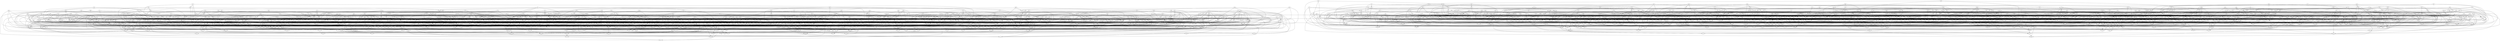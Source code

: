 digraph { 
zsx -> { lrs}
nvs -> { vjp}
rqb -> { gzc dzr}
xct -> { vrl}
kgf -> { vkl lcv}
ksn -> { vsq vkk}
vgz -> { spx rsd rtm ljj}
mzp -> { jmf cfn zpf}
lfd -> { lll nps bvl tgc}
pts -> { sgk kgd}
zcp -> { fqp}
zjc -> { kjf szz qkn pnn lnk}
rsb -> { trt rkd rcz lzj}
cpn -> { rdx dmt}
shs -> { qxs rdn pnm bcf}
vkx -> { lhr lvg xvg gxx}
xpn -> { bvb hxx jxp bdg}
jms -> { jzp ztv rhh qjc}
jlf -> { jcq gzv}
xbx -> { bng}
rvv -> { hsm mhp hgr jvm vkz jvr jbh}
clm -> { ltz}
kfx -> { nmm kvq cbl mhn}
zhn -> { tdl bxr khs ggp rkv}
lcd -> { tld zkd}
zxl -> { tkp fgx bvl qlt}
knm -> { tlj}
kdd -> { lhz pkq}
jlj -> { zqz hsm tmr}
fnn -> { gzk mjf brr}
mpc -> { bbk xcr sdj sxg tdd}
rpd -> { vhj ssx rhd zlx}
jvd -> { skg fns vph}
sdt -> { kvq}
pns -> { ltx xsm}
tbq -> { hnh pmc nxb qfj mts}
nvz -> { tjj ltx}
jqm -> { gvj vjj jvk rvf ckj}
lcz -> { zlx qdl}
cqd -> { hzr kgk mmc}
jvm -> { cml mqd sqm}
jfp -> { glz}
rqj -> { bxj fgn rxh}
gcb -> { ght zzg}
hfx -> { jld bnr}
cct -> { chv dml}
mkv -> { dkd}
gxx -> { vcf}
fmj -> { hrh tjj}
kfb -> { ccx zjs}
gsp -> { qrn tqb pzs nzp}
bdk -> { xcr}
zkm -> { xbg pmk dgd nvb vhs}
kkq -> { nxf srs sql zsx}
jff -> { skf}
xvb -> { cdr cfn}
xqm -> { bkg qbr hnb}
jbh -> { clm}
tkh -> { fqn qrv bxj}
snx -> { lbj nnl vht}
gvj -> { tmc bjl jlj}
ttj -> { rmk nhp btf rcr}
mcr -> { jnb rkv jgp qct}
cng -> { stf ctr kmv}
mhn -> { lll}
krk -> { ggx kvz tzh zdq}
rnh -> { mrq kct vqt lqd}
mzz -> { kxr sxp vzx tpb}
mqm -> { znm msl krz mxv}
gbk -> { tlz xqt xcx}
dph -> { xkc fmv}
vkv -> { hsb lbh}
rcm -> { knj mjn}
hlh -> { jpf sqg qbr}
zch -> { ktt pfb cpx}
sxg -> { tlq}
qqg -> { rsd vgd cbl qxv fjh}
mtq -> { hfx vzr pdp}
dlx -> { hvh sbj vmm xnc}
pvl -> { psg hbt}
fkx -> { xzj}
gtz -> { ldv xmt}
lpm -> { nqg plg cxg hdt rsk}
dbn -> { lhg zhc ssx}
spj -> { zgz bgg qdf fng}
glz -> { cmm dml zjd}
ssl -> { jxc}
ltn -> { nfr lcz tzf}
tbv -> { zjf pmg dxk gzx tzb}
lrr -> { hdh stn qcj rcm vdc}
mhs -> { qgf stj}
kfp -> { bjp hzt gqj}
sfm -> { xbg hcv kkc}
bbq -> { mcx tkp nzz}
vmm -> { jpm}
mlt -> { skn jkz tqr qkm}
kbm -> { prf fqp vcm}
lms -> { hbh tjl}
xvs -> { zqk}
lvc -> { sdg}
nrf -> { ddk ksn sgk}
kcj -> { xdp nzv pvd ctb}
glf -> { knp kbk xlv}
rzv -> { cfg}
pgt -> { knj hrh}
hkr -> { sfj ppr tpg}
pjg -> { rrb dgk qqq qkm}
bxq -> { mcc pjx gxc msl}
zmk -> { dzr nlm dtl nkb xpm}
jlc -> { bbn lnk gff fks jbn}
blf -> { rsq kfp hbd crd}
mqb -> { mtt stt bjl bzh}
tkk -> { ksc bzm}
hxd -> { gfb tvt dkj pxl}
lkl -> { bgk kbs qmm}
zds -> { jkt cbs drf nkz}
xkk -> { tfj njf}
hxv -> { lhb vsp nzf qmv}
qcb -> { dkq}
xkr -> { mvq fxb hzr ncx}
ngd -> { bbk zdc}
nfb -> { npl jsh tjb gss hgr bcq}
qtn -> { vzc sql gxs crg}
mqr -> { nzp hfs qmm tkh tgh}
xvr -> { jjn tzf pvj zdr fbh}
bqj -> { ddn hxx qsg qdl}
nzp -> { stb jbp}
qjc -> { jfj rhg}
sft -> { xkz njs}
hrq -> { jbf svr lsj qdb}
tcf -> { rkd tfq lcj}
khs -> { vst}
pvd -> { gms}
bbn -> { lfv fsq zvv sft}
dls -> { sdc bjn djf zbf}
dcc -> { qlf gms}
xvg -> { pxq}
jbb -> { pjd}
jbn -> { khd kht fkx}
kgd -> { tkp gnt}
kzx -> { rzf mkv bdr zlv}
xgz -> { dgd ncx}
jmh -> { cqv nzv lmh bdk}
kqd -> { nnm brs}
czr -> { tdv pjd lhr}
gms -> { zzg}
fnb -> { zff ffv mvg cmh hmg}
fsz -> { mxq gzx nfr sjx}
drt -> { hgq vgj tfp rhp}
zvb -> { zjs }
gff -> { dgk svr }
csv -> { qbr}
hhx -> { str}
hlt -> { khd zpr fbq lsj mpd}
xkg -> { xgz zrp smd}
vdd -> { cpx}
zjx -> { brr btm ggp hvg}
jkx -> { tcf mps mvs kvs}
hsg -> { rcb fgx njd sqb}
rql -> { vlk qrv hzs lvh gss}
frj -> { jff vdc}
bmq -> { mrv vjm xtj}
vpg -> { qgf vxt cml xhp}
vrx -> { nbb btm}
rth -> { jxc vlz grr mzt jhd}
zbf -> { rkd xjs kgl tdz}
fls -> { rvf nnl pvv csc}
xtn -> { fgv nst rkv lgf dmt}
xkc -> { zhc mkh}
mkn -> { fmq pjx vpg xkk}
lvg -> { vhs xvg qgk tdh}
xjt -> { ddn bcd cgk hfh}
hnh -> { jsk tht fcd}
fdq -> { rfc djz}
qvh -> { hsb lzd ltb}
kvs -> { njs jpm djr tll}
pfm -> { njf kcx lms smd}
cqg -> { tlj qhh}
bfq -> { cxf hcd lqx jlb lrr zkt}
cfg -> { qrn hvs}
pnm -> { ssx sxp zgh}
sbj -> { qjv dxd fnm}
nxf -> { zmf kbq hcd lfx}
qjr -> { vld xkz nmx}
lrn -> { hbd}
tft -> { fkq}
ncp -> { ntf dqt rpl zgz vqb}
nkp -> { plg cql ddz}
xlp -> { cpt rkd}
qcg -> { ttk mmh stf crj xvh}
bnr -> { zdc}
tht -> { rdp xzq}
rdn -> { gsv kzb xtm jrv pjt rct}
mvt -> { sdt jsk}
bfn -> { fkq fhl kgk}
pjt -> { ccn xzb}
qcr -> { dpc tzb}
vtr -> { hzt xsj ttx nbd xvr}
bjp -> { vrv}
sfj -> { qhh}
rrb -> { kdp hbr}
ctp -> { tlz rxt xdp ltn}
kqg -> { ndr zbf bkg bkt lqm}
tnn -> { vzx}
hxn -> { xvz}
tgb -> { htd qqj}
ddp -> { mxv bss vgh dkd vmm}
kcn -> { fkp fdq qqj lbj knm pkf}
zjq -> { vdg gql dsc}
lkf -> { kxn nvs mqm bfg}
lzz -> { xlv tgm stf tnn}
lgk -> { dkq hdb}
tdl -> { mdg xbp dtm qsb}
srs -> { jpl nvz}
ptc -> { xsj}
jls -> { xcr stv sxc vqn}
jdf -> { bbz jxn srf}
lng -> { hhx lpn tvt vfh}
bdc -> { dpc cpn kzf shr}
ldc -> { fmv msn dxv}
thv -> { mql mlg htj}
zrp -> { vsp}
qtg -> { tpb}
kkh -> { jpl ffk gbk jdj}
hbn -> { ffg nkd hhx}
qqq -> { vdd kqb}
qhh -> { msg}
dhj -> { gqr gqk fqd}
djh -> { bvp xjn hns rsk}
fbb -> { tcl vht}
kvl -> { cgx znm dxd}
tcl -> { mcc}
dms -> { kgd hhh brr fqj}
rvl -> { jrv}
kbk -> { vlz jbz}
kfq -> { njf tvv plc}
jqr -> { gqk ntc dsc bkg}
qfv -> { vxl vdz rsf}
gtk -> { rsq jff blh mcb}
ggp -> { xzn}
pbk -> { rkx gzj vld hcv gnm}
xcq -> { htq php xpr fxj}
qcf -> { qjc cvx ptc}
gqx -> { nkd rbt mcx hzt}
sdj -> { cdr dkj}
zkh -> { xmt qrs dxv xmh}
tlz -> { nlj}
xzn -> { cbl}
xfj -> { vrk xct jlb xdr}
qzz -> { nxl}
bkl -> { kht nzp qjv lbj}
nqg -> { hfh mxl vgv}
qmm -> { ckn jfp gnm zrp}
bfg -> { plc cmh fxx}
bzt -> { ldv xkc mjm}
ksp -> { clf jdf gkr zgv jgq}
vgh -> { qzz nvs gqk lqm}
xsp -> { qvz}
qdm -> { tjb xsh}
brm -> { sdt zjs rdb}
nrj -> { gql}
qxs -> { vrl gcb}
nvb -> { cpx}
bkq -> { vlf rmx zjh kdd gqm}
grs -> { kbs}
krn -> { nnm kkc fgp}
tbx -> { xtg}
qct -> { qjx}
htj -> { jpf dzr dsx}
pmb -> { jcb}
pvj -> { ffg}
xmh -> { xqt hhh}
bzh -> { bxj dqg}
pdr -> { skn dlr}
djk -> { fgn mth vjp}
fsh -> { rkd bkt nnp scz}
kqp -> { vrx dft xbx bpt}
gqm -> { hlh sqg csv}
bmp -> { mxg fbb kxq vnq}
zvf -> { xkm kht rhb qvr htd bfn jqg}
rkh -> { xkc vqn}
rvf -> { sfj}
tsx -> { pzs pvl jzf kqd tcp}
spm -> { pzm sft}
fgs -> { kqm rdf gvm}
mnq -> { qcf dms mtf bhh}
xjj -> { fms ztv cbb zfr bdk fxv}
qql -> { gtz tfz lkb mxk rpq xbx rhh}
qjj -> { gvx qnz dph}
ggg -> { rrk bkp xmt pmb}
vlf -> { cpd khg xlp}
mvn -> { dlt mjj}
gmb -> { bvl thz tht}
zjd -> { zvv}
ppc -> { gmb rrk kmv fcd}
vhx -> { njf gbn qrv}
kxc -> { sff}
bqc -> { lms vht pcc mvq}
bzn -> { zcp}
zll -> { bxj kxn xrm}
mbp -> { qqs ssl vrv lgz}
mpf -> { fjb rhd rdn pls}
cbq -> { cnj xvs}
jgp -> { pgt}
msk -> { bpf rdx pdp qsb}
prl -> { rkh mbl sld}
bzk -> { stj fnh}
jqg -> { nlg gql djj}
jld -> { ddk ttk zdc}
xdr -> { ctr}
kgl -> { vkz}
xsh -> { npm}
kld -> { bht cpx ntc khb}
trt -> { sgv}
qjd -> { jgp rcb}
kvf -> { bvp ffg}
rnt -> { zrx mcd pgk}
lmv -> { rsh kbs dsx}
sbk -> { kmv ddk pfj}
dss -> { zgz trt mps sds}
bdm -> { hbh hvz ckn rxp}
tbf -> { mxk lgz gnt xqb}
mqd -> { tlj pgk bnx}
nhf -> { mxq xbl kfb dfk bkh}
hqt -> { qxd jxp ngd shr qrs}
jnq -> { khn kvq bvb gzv}
bct -> { vjn lmb bnx lsc}
dsj -> { vkk hrh fjs}
pfx -> { dkd bnx dth}
ljj -> { ksp nzn ssl}
ztr -> { cnr}
qvz -> { fnr}
hll -> { qzz xgb jbb mkv glp xnc hbr}
tqr -> { psv tft ndr xhp}
vpb -> { trs rdf bmr vml}
vjj -> { rvk}
grz -> { rdb sdt nst}
rdb -> { tgc}
rld -> { llv hzs fkp}
kmr -> { ltc vhj hhh}
xgh -> { vfh lvc vrr pkh}
dgr -> { mnk tcp}
rqz -> { msx rxh jvd ztd}
fct -> { mlk vrr xff}
qgj -> { jds xzb}
btf -> { sff}
lsm -> { npm qsc jxs nng}
zkl -> { gbh pmb cfv}
dsr -> { kdp crs xzn jsf djj}
khj -> { rlk sqb tgc fvv sbc}
ghz -> { zlx jcb tmz}
ftv -> { bvb sxc rcm khs}
sgv -> { mnk zcp}
tmc -> { fmd qnr}
sxc -> { xsj}
nkk -> { fth ztr fnh kmd xtc}
rfg -> { kgk jzf fbq clm}
tdd -> { tld gbl jml}
jkz -> { zjd cct}
xfp -> { clf nvn hhq}
fqn -> { rvj zjd}
khg -> { tbx pxq}
fhl -> { npm cpq qbr xlg}
fvv -> { bcv jff bql lcd}
psb -> { kxn pgc fgp vpk dzp}
fnx -> { bgk tjb xnc rsz}
lpk -> { kvl qtt hpp mvs}
tkp -> { dpb lrn xbb}
ccn -> { fms str}
ltb -> { qsb dsj fmv}
vqg -> { vcm pgl lhr}
zdr -> { rdx gbl rdf}
phg -> { jcq jgm kbk}
nzn -> { hzx hhh jfj}
cfr -> { mml gzk qhz tfd}
mlb -> { zhj pxq}
zqf -> { kdm fxx vbp}
vxl -> { bxz dtg njd}
kzf -> { mpz}
fbq -> { qmv lfv}
sld -> { cvp zgv dtm}
grj -> { ntf jfp kbv msx}
gbn -> { vkl tlj smx}
vlk -> { zms fqd hlh zrx}
cbs -> { tdh mcd vcx}
kmn -> { sbc}
dxd -> { lrp}
rsc -> { gkr zmh bsl kmr glv rdp str}
tmr -> { xsd chv bqf}
gxs -> { mbc fjf glf}
mfg -> { djf vqg ntf}
fjb -> { hdt vkm}
rrr -> { hsb htq}
lsp -> { jqg gxx fmd krz}
vdz -> { bjx vzr dlt knp}
sgk -> { rct pbc}
xdp -> { qjj nnc hgq mxk}
nkh -> { fms}
prj -> { vst zfc nmj}
dqj -> { znn hlh fqd zkp rhs kbm}
khb -> { rhb fng}
vmr -> { rvf hcv bnq djx}
cpv -> { qfj}
xms -> { khg}
ntb -> { xlp pbl}
rsf -> { jbz mjn lcz}
pdp -> { gvx jcb}
cvp -> { plr}
bcv -> { jfj}
zrx -> { nnm qfj rzf}
xbg -> { nxl}
djx -> { njs lcv nzf}
rcz -> { mhs sqv vbg kdm hzr fhl}
tml -> { jgq nzv tzb fgs mjj hrh}
rpq -> { xjn nlj tps}
pcc -> { tbx lcv}
nrq -> { clx bnf chd prj xfr}
ntf -> { vcm qpb plk}
kxr -> { rng nps}
smd -> { grs tll}
crg -> { tzh bqj zkt}
dgd -> { rvk}
rlk -> { dmj sbc ztv}
smh -> { hnb}
hdk -> { qcr nzn xld mbc}
mjf -> { qcb dpb}
nbc -> { kzn dhf sms rzf}
zhb -> { gzc qqh vhx lcj}
khd -> { zrx rqb pgc ppr}
mms -> { jgm ggz}
csc -> { bxj lfh mpd}
fkd -> { hgn sfb rkx xsh smx}
jbp -> { qxj kqb}
hkq -> { hdh pjt gcb}
xvp -> { sdg pgt}
qvr -> { xkk pcc kxq}
xcc -> { ntb xjl stt vdg}
krt -> { xjf zqz zkp tdh}
bcx -> { xkc ggz}
ffv -> { ltz}
hcd -> { xkc}
bcq -> { qhh}
qqs -> { mjn}
znk -> { bjl lhr}
msn -> { dph}
mlm -> { bqb gqk}
kqs -> { dpb tnn}
xrx -> { nps fcd}
vgx -> { hzr lrp sfj}
jcb -> { bvl}
pph -> { xcp prj ffg mbt}
sfb -> { bnx kkc jqg}
gjr -> { mjj kvq}
nzd -> { xdx kmn xqc chd skf}
hzx -> { cnl krf}
fgx -> { dkp zvb}
xdj -> { kfb rbt tjj}
lqd -> { pzs vcf}
qgf -> { kqd zkj}
drf -> { brj}
bbz -> { fjf}
kqj -> { kqb clz fsk bgg}
dvj -> { vml jdf ffk mvt}
vst -> { qjx}
nrv -> { bxr vrv jzz sqb}
hvn -> { lrx hgr vxt vcm}
lcx -> { cnr pgl kvs krn}
hrf -> { rgq qvh vsk kzb}
pkt -> { phd xct vgb xbx}
dnz -> { jgm btm rdf flh}
vxs -> { jbh jfb kxn hmg}
zgc -> { nhp vzr bmr cvp msn xfj hxn njd}
lkb -> { vrv}
zkp -> { grs}
mzj -> { krf zgh mzt clx pts}
nlt -> { cxv jxn mcx}
lsc -> { pmk crc}
brl -> { fvp qvz kzn stb knm kkc}
qlt -> { qlf}
jkk -> { zjx sdg jrv php}
jqk -> { vsq lrs rng gxt}
tdz -> { vhs xpm}
fkp -> { zrp psv hvs}
gkr -> { tmz xvh fmv}
xtf -> { pkq lfv fkq}
ddf -> { qcb zfl qnn}
tnh -> { lmb qqq znn ncx}
gqj -> { mml sbc}
bvb -> { jxn}
nkd -> { dkj pvj}
tld -> { knj bdd}
bkt -> { qrn tcp}
vqt -> { spm tgb}
tbc -> { vlz zvb vck qcg}
dsx -> { lsb bnx}
gss -> { bnq}
fks -> { fqd hbh mhp}
xzg -> { jxp xmh qqs}
rct -> { jpl}
xlv -> { gbl}
cfv -> { qlf}
qvm -> { mlm bkg pkn}
xtc -> { cqb}
bjx -> { vgv}
lgb -> { jlj fsh clm fnm}
pcl -> { skg vfb qnr}
rcc -> { lvq mnk qdb bqb}
sfd -> { rtk mxl bhh xzb}
gcd -> { qsg qtg pfj}
bgg -> { vkz qrv}
xmj -> { lgr rcm scg cnn}
tqb -> { njf}
fqv -> { lrp skn zvv}
hfh -> { cbl nlj}
jxh -> { nvb}
sdc -> { plk tjl}
lql -> { dbn xfp jmf vtr nmm rhg}
fxb -> { rxz zqf zpr}
bdx -> { lqm ppr tjl qnr glp}
vqn -> { qlt}
nzt -> { kbq jds qsg jxp krf}
xkz -> { fnh tjl}
lhg -> { qct grq}
nhq -> { mcb xqc tmz xvb}
bbk -> { rfl ldv}
bjq -> { lzj pxt qqp hkr tfq}
rzj -> { cfg kqb vcf bgk}
xfr -> { pmd vrv qcb jlf}
rsl -> { lmg rdp qlf pjf}
rfl -> { cql jxc dkq jgm}
jzt -> { hnh mvb lmg sdx nzv}
zkd -> { qjc zfr}
bdg -> { rbt lmg}
zmh -> { dbh zlx xvh}
nmx -> { nvs dth gds pkq}
xsm -> { vhj nnf xzq}
nnl -> { qfj}
rpl -> { lnk tcl}
tlq -> { xvb ccn}
tbj -> { qss fmj bbz nkh}
nsd -> { lpn hhh}
znq -> { zgv hrf pjf vzz}
nrl -> { xsp zfd pkr}
mbl -> { ttk}
qjv -> { jgk}
qjs -> { pbl}
trs -> { gnh jff lss}
msx -> { qvz znl}
zfl -> { jcq}
dcd -> { crj hxn zlf qnn cgk pmd}
snz -> { xtr ltx vrr bdd}
mbt -> { frj bbz}
xpf -> { rjr}
bsk -> { zjl lsm dhj psg czx}
lzj -> { skn pcc sth}
npl -> { npm znk}
njb -> { tcl xbg kqb tkk}
mxt -> { vxl sxc nst jgd gbh}
vhs -> { xtg nlg}
kgk -> { qxj spm}
sdg -> { rvl}
rfc -> { lms tmc}
ghx -> { bzn hvs}
lhz -> { cnj}
pmc -> { ggz pgt lmg}
qjz -> { dml cml}
jzf -> { rzv lmb}
nfr -> { nbb dfk}
xff -> { mtn khn}
rsh -> { fgn}
zlf -> { qct plr pkt}
mnx -> { lvq clm}
kbv -> { tll cpt sdc}
kcx -> { rrb jxs bqb}
pkq -> { hbt nvb}
cbb -> { qcf xpf cxg}
mth -> { xzj}
xtm -> { dlt ggz}
srg -> { hzt gbh mpz plg}
ggx -> { zgv dlt grz rkp gbk clf bnr}
lgf -> { cpb pqc nmj hhh}
mbf -> { tzs hbl mzj hbd}
rdq -> { vph dsx kxn}
jmn -> { htd qvm pxt qdm}
xqb -> { gjr vrx cnl}
mqh -> { znl rnt hgr ntb tmc vlf}
rrx -> { fct xvk ngd zfc spk}
rhh -> { xdr}
rcr -> { bmq xvz}
zqz -> { rvj}
zvl -> { lnh spx}
qkf -> { smh fhl stt tjb knm}
fnm -> { sqg scz}
xcx -> { lll ddn}
ght -> { grr qnz}
dtt -> { tzf bcb rdx ztv}
scg -> { gbh plg}
rfh -> { hns pbc fjs nvv}
ttx -> { kgd mzt lvc}
zzg -> { rhd}
fmb -> { ghb dft}
tgh -> { bqf pvv}
ktj -> { lrn cfn bkp cxv ctr}
zjs -> { mpz}
bbg -> { rvl fbh dxv}
dkd -> { jkz bht}
bjn -> { qqp zxs mlb}
pfb -> { fsk}
xbf -> { cmm nzf pgh prf hvs}
xjp -> { vlz mcb gbl vrv}
ltx -> { bng}
czg -> { jgm cxv rhg}
qpb -> { djx crs}
tfx -> { zhc}
vvd -> { srx brm}
rhp -> { bng nxb bxz}
rhb -> { fkx hbr}
qcj -> { str}
xcd -> { ztz qkm xsh}
fxx -> { pfb jfb qjs xpm}
qrq -> { xdj nbd mbl mtn}
jkr -> { mmh zsq qcf}
stb -> { fnm mhp}
jsh -> { dqg fgn vkl}
tfd -> { nps qdl bdg bcx jlb ptc}
mhj -> { tjj}
vtv -> { mmh qrs lxb vdc}
dxk -> { lkb}
tvv -> { bzh}
vcx -> { jpm fkq}
vsv -> { fgp stj}
dmt -> { pfj vsq}
ltc -> { ddz bxz cqv}
jqq -> { pxv zpf gbq bgs}
gfb -> { rhg}
xvv -> { dtg}
zmf -> { nsd rhp sjx}
qss -> { bhl}
bhz -> { sxp xvk qqs jfj qtg}
tpz -> { mrx mth}
bmd -> { qlf cng ngn tdd}
pkh -> { rjl vgj}
ftn -> { jqk hfx hzx}
fjh -> { mjn mlk brm}
chn -> { jvd dsr qqh mlm}
trb -> { sbk jhd lnh kqs clx rsf}
vzr -> { tfz xtj}
zjf -> { lkb nnc nqg}
rsk -> { rbt}
pls -> { mvm rrr cnl xdr}
vqb -> { rxb stj dpv mqm}
dsg -> { bqf cpx}
qqv -> { nnf dkq knp bzt}
cnn -> { stf njd qcj}
prr -> { vrr rsq xff}
lcv -> { bht}
lfr -> { jfp xlg khb jbf gnm}
xzq -> { vkk}
pmm -> { bqf tdv}
xzj -> { mps}
rcb -> { kzb}
drs -> { bnf rbt srf tlz}
chd -> { rrk kxc}
spx -> { grq vsq}
lbj -> { jfb rqj mvg}
gqp -> { vsp fqp tvv nrj}
vzk -> { zkj jxh qqp vjj}
rrz -> { hdb zzg hsb rhh}
pcz -> { jzz bhl cpb rjs}
pdt -> { cpv vfb gqt ksq}
rsz -> { xkg brs kdd}
kbq -> { zfr}
bkg -> { znl}
cfs -> { lrp vld njf pgh}
jmq -> { tgb kgf rld zfd bzm}
sth -> { rvk pvv fmd lsb}
mtf -> { jmr sph lrs qcj}
mzl -> { bcf ght bnr rhd fmj}
crj -> { zfl}
gvb -> { pjx nmp xcz ptj}
gxg -> { lsr frf vgh cfg}
kxb -> { bjx scg phg ddk}
bql -> { pjf pxl cvx nsd}
scv -> { tvx mml rtk htq}
mld -> { rzj gql sdc}
tdv -> { drn}
dpv -> { tql sds}
thz -> { lgz vgj}
fcz -> { mvg pkr tgj cmh}
stm -> { zpr xtf nkz}
pxz -> { gxc rpl}
tdh -> { pxq}
dqt -> { skg rkd}
xhp -> { fsk}
rmk -> { sjx bbq jpp tfx jkr}
pbm -> { cvx vbl bcd dsj knj}
hxb -> { rsk fck zsj xxb zhf}
gsq -> { zvl knp srg ncq kxc}
lzt -> { tfj skg lsb pkf}
xbp -> { jds tfz rbz}
mxk -> { dbh vgd}
jpj -> { hlb}
ctb -> { nkh gfb vzx nqb}
knp -> { xcr sff}
rqs -> { dbh clf lss nbb}
bft -> { dtg fmv lxb hhx sjx cqm xzg}
dbh -> { tld}
rjr -> { vgb}
ctq -> { dtl}
xpm -> { xtg}
lss -> { pts kzf}
mzt -> { dcc}
pgc -> { gds glz}
cmh -> { brs}
qsg -> { rbt rsd}
ngn -> { ftp}
trm -> { mtq hdt qtg nlt mzp}
dtg -> { srf}
xqc -> { mcb xbp}
nlg -> { jfb}
jmf -> { nvz ccx}
qqk -> { mmc sxs tmr msg}
nlb -> { zrl vmm trt pmm}
pkf -> { gds bzk}
bdb -> { plc cqg kqx}
pzc -> { bqf bdr kcx tql}
czx -> { vsp mpd dgr nng kdp}
bkh -> { llq lvc}
nhc -> { cdp bzm}
rkq -> { nvv cgn htq mtn}
tvt -> { qjd bgs}
qmv -> { znn prf}
tpg -> { tzj tql cpt}
hbl -> { vst vkv xsj trz}
crd -> { mvn nmj vjm}
bzv -> { kqb rgd sgc fng}
hgn -> { brj xcz vcm}
vfb -> { lrp}
mbh -> { bht tll hpc rsh}
sdx -> { vzx gbq plr}
gsv -> { tfx jpp rrr}
nlv -> { tdv zgz dgk}
qkn -> { fgp}
hfs -> { nng rkd}
stv -> { rbt dmj pmb}
tks -> { szz hnb jbf qjs}
hxl -> { ksc hzr qjz vtl}
bmr -> { pxl dmj jld}
gxt -> { zvb vlz kfb}
srx -> { dtm}
glv -> { msn ftp nhp}
mvs -> { xnc xkz mgk}
qtt -> { qmv mps nmp vdg}
xvh -> { lpn}
lrh -> { vjz xvp bmb}
jml -> { jpp jnb hvx}
ctc -> { rtk xvv tzs}
hzs -> { bcq}
gzc -> { dgk xtg}
drd -> { scz vcf vcx msg}
ftp -> { zjs nqb}
ksq -> { brj sfm kgf}
dth -> { cct}
zps -> { qqs gcd tht qnz fgv sdv fjb}
vdc -> { pqc bjp}
lrx -> { nrj rsh zjq}
phd -> { hvx mtn}
ccp -> { hvg xvz xvb jgd jbz}
vnp -> { mqb gqr tkk rmx}
bng -> { mvm}
rhs -> { rzv tfj vbp}
jzp -> { qlf kvf ngn}
mdg -> { bcd vzr nqg}
pmd -> { ksn nqb}
qxj -> { fsk}
kdp -> { kht}
dfk -> { cjg xcr}
fxv -> { rvl qxv bkp}
xqj -> { kqm fxj xtr jpj}
gzx -> { pjt}
pfj -> { nvv}
lnk -> { ltz}
fdp -> { bjp nbn kmn}
jmr -> { lxs nzz xct}
jzz -> { kzb}
khn -> { rdb}
zmr -> { kqx}
vzz -> { xpf rjl hfh}
tgj -> { bxj lvq cpx}
nxb -> { bcx srx}
lcj -> { pgh ndr ppr}
zjh -> { cpv fnm jbp vdd}
nbd -> { hcd lgz}
ldz -> { jgk pmm}
nnf -> { jgq vrv}
lmb -> { glz pnh sms plc}
xtj -> { tjj jnb}
bsj -> { ztr qdm xqm bzn}
gzj -> { rhs nxl djj}
nhp -> { fbh}
jds -> { kvz}
rmd -> { jvr xjs zmr xms}
pnn -> { nnp nqf cct xlg}
jjn -> { rjl qlf}
nnc -> { bcf kqm}
bls -> { jdj bvp kqs jcq}
scj -> { jds qsb zkd mvt}
ncd -> { gdh cqv vxc rdn gzx sqb fck}
flr -> { zfc cgk lrh lnh}
mhp -> { tcl}
cnj -> { psv}
lvr -> { ppr fnr}
skf -> { kmn xvv}
qqh -> { xlp xbl}
hdh -> { nlj bpf fjs}
kct -> { lsc ntc gjh}
lll -> { nps nvv}
zjl -> { qjv znl qjs}
crs -> { vjj}
fng -> { hzl}
pxl -> { xzq dkj}
smx -> { dpv}
mcd -> { mcc fbb rfc nzr qfj}
hmg -> { nxs}
hxx -> { mjm xvv}
szz -> { bjl}
cls -> { xpm mnx rvj cpq ktt brj chv}
mvq -> { gxx mxv hnb}
pkn -> { tbx zqz mql sfj}
cgx -> { hvz pgk dxd}
zgh -> { vlz kqh}
bmb -> { bkh dpb cgn}
tpl -> { thv tft snx njf cnj dhf}
cpd -> { pvl tqg qqj qdf}
ffk -> { czg}
rkp -> { kzf nxb bhl pkh}
sdv -> { dpc kvq}
gjv -> { jmq pfx msg nzm}
xgb -> { qjz nnp pdr}
vgb -> { mmh}
cfn -> { rhg tfp}
lnh -> { mhj}
bxr -> { qlt dkp}
vjm -> { khn}
gqr -> { jpm zkj}
sxs -> { kqx zkp}
xbb -> { mkh dxk}
nvn -> { gzk vkk}
gln -> { xjj bcv vqn nrf}
bpf -> { mvm}
nkz -> { pnh crc pxz}
vzf -> { lgr lbn vml pmg}
rtk -> { zkd pvj rdp}
frf -> { tqb fsq zjd dsg sfm}
fck -> { mxl xmt}
phx -> { qjd gdh sgj krf hns sdj zgv}
rkx -> { fdk dsg}
vnq -> { znk djk ztr}
sph -> { pns gjr nkp}
pxt -> { fnr}
nct -> { jbf chv tft hbr}
pjx -> { zkj}
gqt -> { clm}
lzd -> { blh vml kqh}
nps -> { rvl}
qbf -> { rjr ggp tfz bxz}
xjn -> { cjg}
djr -> { rsh}
vjd -> { jzf djk zmr cqd}
bcb -> { ssx nst fbh}
cpt -> { djj qhh}
ckn -> { qkn}
vjz -> { ghz zfr jsk}
hvh -> { bqf tzj}
pxv -> { xvk jbz prr mms tmz}
nmj -> { ssl}
nkb -> { plc svr}
zdq -> { ldv lgf fnn}
dzp -> { mpd qrv nzf}
jfd -> { rqs xvv nbb jgf}
mzv -> { fgp znk jkt}
nmm -> { njd}
tqg -> { znm xsp nmp}
ttn -> { tfp trz bxr}
rrk -> { vml}
gbq -> { hhq}
tzh -> { hlb lqx}
pzm -> { sms bzn}
cpq -> { zmr nxs}
rxt -> { jgp xsm jjn}
zlv -> { hpp kxq bsj}
jrz -> { xms sgv zll jvm}
pkr -> { crs}
qnz -> { mvm}
ztv -> { qss}
nqf -> { jxs}
mts -> { kqh}
jgd -> { tpb hdb}
mcx -> { rhd}
jkt -> { xvs smx tvv}
cxg -> { jpj gqj}
hsz -> { kvq mrv mbt blh}
glp -> { dqg qkm}
qrs -> { qss}
llv -> { jbb fvp rxb}
cnr -> { jpf djj xvs}
lxb -> { kxr rdb}
vbl -> { fjs tfp gvx}
mrq -> { crc qxj vht}
kzz -> { vdc jnb fmb hdk}
php -> { rdb gvx}
bfh -> { pfb zmr tmc stj}
rfz -> { gqt}
nbn -> { cdr xqt}
bsl -> { mdx nhp fjf}
ngr -> { hgq ddz lrn fmb bdk}
sgl -> { cnt nnp fjr sqv hfs}
nqn -> { nrl stm ptj nlg fls}
rjs -> { lgz}
clz -> { sqg mnk csv}
vrk -> { lbn kkh vxl}
djc -> { phd qcr cpj vgd npt}
fdk -> { fjr cpt jsf}
sgj -> { zsx djc}
tzj -> { qfj}
xvd -> { vrv qgj hkq rkh sfd}
pzs -> { txk}
dkp -> { qjx nvv}
jgk -> { djf}
jkj -> { nkh rbz sbk tzf qxd}
hjt -> { vvd sql qfv hbd}
djf -> { nnm}
mrx -> { lfh tgb drn}
jxn -> { dft}
skx -> { lll bhl tgm mrv jnb tfx}
vmb -> { bxr vml cqv bls}
brr -> { vgj}
jzr -> { vmm vsv lcv}
rxz -> { fnm}
cqb -> { xzj bjl}
ccd -> { nqf pzs zhj hbh}
frh -> { kmd plk}
brk -> { rkq scg kvq frj}
sqv -> { rzj fkq}
pqg -> { hzl vdd ctq}
nrp -> { ghx dtl ttm grs}
vgv -> { jrv}
kcg -> { bdb tcp njs jvr}
qnn -> { kxc cnl}
kmd -> { xtc}
trz -> { qcf}
mdd -> { jff zhc hvx ncq}
fqj -> { gfb zlx ctr}
fmq -> { sth mnx jpm}
rxb -> { pvv dgd ffv}
kqx -> { lhb}
vjs -> { nvn vrr lrr vgj}
ztz -> { bnq dlr kmd}
ghb -> { nbn xvk fgs}
nvj -> { vkl zjh fsq xlg}
bhh -> { qtg}
vjp -> { tll}
nzr -> { pzm csv}
gzv -> { fbh pvd}
hch -> { kzn vjn xsp nzm}
jlb -> { tgm}
ncq -> { zsx nps}
lbh -> { vhj mjm mhn}
lhb -> { bjl}
cqm -> { tgm nbb fms lgk}
hdt -> { mmh}
rbz -> { vgj mjm}
nxs -> { gql}
gbp -> { jpf dgr lqd rzj}
lsj -> { hvh cct}
nbh -> { xvp vvd zfr hgq xpr bhh}
qkm -> { vpk}
pcq -> { pmb lhg gdh}
nvm -> { gss hzl jzr vph lrx}
npt -> { kgd qdl trz}
kqh -> { rhd}
rxp -> { jbb lms zkj}
vxc -> { crj zzg ztv}
hdm -> { vgv sdv lhg srf zkl}
rxh -> { dqg smh}
kcs -> { mjn mlk grq}
bxb -> { xzn bzt ffk mts}
ppl -> { lhz zpr mqm ksc}
zms -> { fvp kzn znl}
xjs -> { hbr rvj}
bpt -> { vkk kqm}
mpd -> { htd}
bss -> { pgk bgk vph}
cxf -> { xqt rtk xrx}
tzs -> { mhj qjx}
xll -> { ctb zkt zsj phg}
qjx -> { ccx}
btm -> { kbq}
zff -> { nrj cfg}
cnt -> { nnl hbh cqb}
zxs -> { brs kmd}
fns -> { jsf fqn pkr}
zfc -> { khs}
bkp -> { rjs tjj}
dsc -> { mth ncx}
mlp -> { fxx kgl chv cmh}
ttm -> { vcf dzr}
vbd -> { fqv xcd dgk lkl}
ckv -> { mmh sff gnt}
txk -> { fnr cmm}
cdp -> { sbj svr nqf}
rdx -> { kvz}
gnt -> { kqm}
hqg -> { vqt drv njf sds}
flg -> { ltx lxs gnh}
vkm -> { qlt sxg tzb}
lqx -> { mbl}
mlg -> { qzz}
kdm -> { cct tql bzk bdr}
gbl -> { lxs}
gvm -> { jxc zsq vlz}
flh -> { dcc btf jcb zdc}
tlm -> { gff xbg jvd frh}
xjf -> { mgk vbp tfj}
gtt -> { lcd hvx thz xtm}
ksc -> { rzf}
bnf -> { hzx rbt}
stn -> { blh sxg hvx}
dhf -> { mlb jgk}
xcp -> { ptc tlq rsq}
mbc -> { gzk jzz}
lsr -> { fqp znm sgv}
mmc -> { prf kgl rfz}
dlr -> { drf}
vfh -> { plr vrl cnl zsq}
jvk -> { pmk ldz}
vxt -> { vpk ckn}
jpl -> { bdk}
tvx -> { rct bbg lrn}
vxr -> { lvr npl szz xpm}
tps -> { ckv vzc xpf}
bdp -> { cbq gjh bqb bcq}
qrt -> { rfz nqf gql cbq}
kjf -> { txk tcl gjh tqb}
qdf -> { ndr}
hns -> { lqx}
rng -> { kmv hlb ctb}
zsj -> { xmt}
nlh -> { nmm sxp vzc}
fxj -> { kcs mjf}
pgl -> { mxv tgh qqp jsf}
rdr -> { lbj tvv fsk ldz}
pbc -> { xcx clx}
fgv -> { rjl pqc}
nmp -> { tql}
qrp -> { pmd lrs pts lbn}
jhd -> { hdb}
kxq -> { hzl cpx gqt}
kmv -> { jsk xpr}
kbs -> { mps}
gvt -> { pqg sxs klj dqt}
xdx -> { jlb vhj}
xkm -> { dlr djr cqg}
stt -> { sfj}
xld -> { ngn}
cdr -> { ddn}
vjn -> { qqj mzv qnr}
lgr -> { qxv mjj lgk}
vkz -> { glz}
zsc -> { zlx nlh mhj tht}
spk -> { sgj mms vjm}
vbg -> { fjr djr hbh}
lvs -> { ctc xcp rkp dpb}
xvz -> { rjl lrs}
mjx -> { dmj srs cgn grr}
ddz -> { bvp}
cjg -> { pfj qlf}
rvm -> { nkb vbp nhc dgr}
qvs -> { ccp kqh rcr mxq}
sqz -> { xvg cml}
xtr -> { pgt vkv}
bcf -> { mhn xkc}
kxn -> { rvk}
zhj -> { scz jbf}
ptj -> { rvj nkz}
sqm -> { msl zvv}
psg -> { cpt}
llq -> { srx vgb rjl}
ntc -> { pbl}
ztd -> { pxz jvr tdz}
pjd -> { hsm vfb lhz}
cpj -> { zkl glf}
lxs -> { cpb}
mtt -> { zcp lbj bnx}
hpc -> { kfq xrm zvv}
shr -> { nzz jpl}
lbn -> { dxv}
rjz -> { mpz hdh stf hbn}
gnh -> { fjs dxk}
nlm -> { vgx fjr txk}
rtx -> { hmg lfv mgk mlb}
cml -> { gds bqf}
ctr -> { tpb}
lfx -> { qgj rrr xdx}
tjc -> { qpb tmc lvr nlv}
jmp -> { skg plk sqm mkv}
sbc -> { zfl}
qhz -> { zvl nzz nxb}
tfq -> { nzr drf}
rsq -> { gms hhq}
rjl -> { mrv}
rlt -> { vkx bdb fhl bzm jsf cfs}
sgc -> { lhb vld kbs}
mfq -> { kcs cpj bdd rcb gtz qgt zlx}
klj -> { rxz tpz bkt}
cmg -> { fnn ddf rrk qxs}
ddc -> { hlh ltz mhp qxc crc}
xjl -> { ncx djj tlj}
nzm -> { txk tzj zjd}
zfd -> { dth rfz}
fsq -> { smh sqz}
hjd -> { dtm rjr rkv pcz}
dqv -> { frf nqf zkj mhs zch}
gvx -> { vrr}
zpf -> { mxq ttk hlb}
rmx -> { sqz mrx qjr}
djz -> { mql cgx xhp}
bnq -> { fmd vpk}
xcz -> { kqb gqr}
zmp -> { cgn cvp pcq bcv jlf}
hvz -> { lmv tmc}
lqm -> { hbt}
lfh -> { qkn rzv}
fsn -> { jgq qcr xzg bcv}
hpp -> { mvg hsm}
rtm -> { zsq jpj cpb}
cgk -> { bjx mbl}
tdk -> { vxt djx fdq}
scz -> { vsv}
sql -> { zkt xld xpr}
qgt -> { glf nkh flg}
mdx -> { xrx xld xlv fjf xjn}
bdr -> { lvq krz}
xbl -> { rjr qtg vkv}
knc -> { kvf xcp jpp prl}
sxv -> { hzs zff nhc ctq}
lvh -> { ptj nrp czr}
cvx -> { jpp}
xrm -> { rfz kgk}
qxv -> { rjs}
drv -> { qdf psg}
vck -> { ztv pvd bhl}
mvb -> { mlk rsq tnn}
nqb -> { fcd}
lmh -> { mxl dft cfv jhd}
rvj -> { fkx zqk}
gxc -> { mps zqk}
pqc -> { xmt}
vdg -> { gqk}
vzc -> { cfv cxv}
ttl -> { dqg psv nxl mfg xms}
vrl -> { hbd}
mxg -> { drf sfm mld}
qgk -> { hbt nxs brj}
ndz -> { pxt pnh nng zxs}
ldp -> { mml lpn grr vtv ccx}
gjh -> { znn}
qxd -> { mvn qbt ftn fdp}
vcf -> { qrn}
drn -> { zqk}
jgf -> { cpn qjx sbc}
rgd -> { xtc cpv kbv}
gbh -> { mkh}
bgs -> { gcb gzk gdh gbq}
cql -> { plr mrv}
chv -> { fkq}
tgc -> { srf}
qxx -> { ztr pdr jxh zjh}
fqp -> { zkj}
qkr -> { brs cmm rxz qgf}
qsc -> { jxs drn jbh}
dfs -> { hxv vxt cmh tpz}
fvc -> { rhb ghx vdd gnm}
kpc -> { mlb jvk msl jxh}
pmg -> { lmg btf}
mgf -> { mrx drn tdk tkh}
bhl -> { kvz}
qxc -> { mql vbp dgr hmg}
ktt -> { pkq cqb}
jfx -> { dml nnp nvm drv}
qbt -> { rsd dpc vjz zsj}
pgk -> { mcc}
xxb -> { jzp jlb mkh}
qdb -> { rdq mgk rsh}
ckj -> { sds pmk mxv}
fth -> { pcl rxb ttm}
rgq -> { pns hhq bnf bdd xbb}
jvf -> { ctq xzj mlg lfr}
vtl -> { fkx xgz fnh qjs}
pnh -> { rvj}
xsd -> { frh hcv hbh vjp}
fvp -> { lsb}
zhf -> { hxn nps mts}
psd -> { dqj rsh rmd krz}
vsk -> { pjf vgd ttn}
jdj -> { mtn bpf}
hvg -> { bpt ldc dfk}
bcd -> { nps}
grq -> { xzb}
drb -> { dtl rqb mlg ffv}
zrl -> { sms pgh tqg sxs pbl}
}

